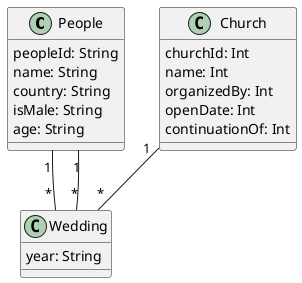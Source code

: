 @startuml "Wedding"


class People{
  peopleId: String
  name: String
  country: String
  isMale: String
  age: String
}

class Church{
  churchId: Int
  name: Int
  organizedBy: Int
  openDate: Int
  continuationOf: Int
}

class Wedding{
  year: String
}



People "1" -- "*" Wedding

People "1" -- "*" Wedding

Church "1" -- "*" Wedding


@enduml